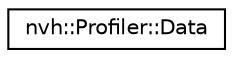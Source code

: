 digraph "Graphical Class Hierarchy"
{
 // LATEX_PDF_SIZE
  edge [fontname="Helvetica",fontsize="10",labelfontname="Helvetica",labelfontsize="10"];
  node [fontname="Helvetica",fontsize="10",shape=record];
  rankdir="LR";
  Node0 [label="nvh::Profiler::Data",height=0.2,width=0.4,color="black", fillcolor="white", style="filled",URL="$structnvh_1_1_profiler_1_1_data.html",tooltip=" "];
}
